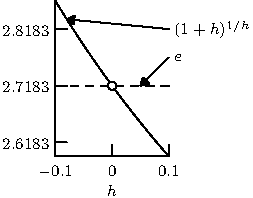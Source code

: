 import graph;
import math;
defaultpen(fontsize(8pt));
//size(3cm,0);
unitsize(10cm);

real f(real x) { return (x != 0) ? (1+x)**(1/x) : exp(1); }
real g(real x) { return exp(1); }

bool3 boundf(real x) { real y=f(x); return true; }
bool3 boundg(real x) { real y=g(x); return true; }

real X=0.1;
draw(graph(f,cond=boundf,-X,X,operator ..));
draw(graph(g,cond=boundg,-X,X,operator ..),dashed);
pair lf=(X,2.8183); draw(lf..(-0.08,f(-0.08)),ArcArrow); label("$(1+h)^{1/h}$",lf,E);
pair lg=(X,(2.8183+2.7183)/2); draw(lg..(0.05,g(0.05)),ArcArrow); label("$e$",lg,E);

filldraw(circle((0,exp(1)),0.0075),white);
xaxis("$h$",Bottom,LeftTicks(Label(fontsize(8pt)),new real[]{-X,0,X}));
yaxis(Left,RightTicks(Label(fontsize(8pt)),new real[]{exp(1)-X,exp(1),exp(1)+X}));
//xaxis("$h$",xmin=-X,xmax=X,Bottom,
//      LeftTicks(Label(fontsize(8pt)),new real[]{-X,0,X}));
//yaxis("$y$",ymin=0,ymax=2,Left,
//      RightTicks(Label(fontsize(8pt)),new real[]{1-2*X,1-X,1,1+X,1+2*X}));

//xlimits(-1.1,2);
//ylimits(-2.2,2.0);
//crop();
